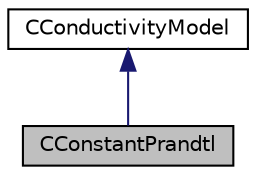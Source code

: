 digraph "CConstantPrandtl"
{
 // LATEX_PDF_SIZE
  edge [fontname="Helvetica",fontsize="10",labelfontname="Helvetica",labelfontsize="10"];
  node [fontname="Helvetica",fontsize="10",shape=record];
  Node1 [label="CConstantPrandtl",height=0.2,width=0.4,color="black", fillcolor="grey75", style="filled", fontcolor="black",tooltip="Defines a non-constant laminar thermal conductivity using a constant Prandtl's number."];
  Node2 -> Node1 [dir="back",color="midnightblue",fontsize="10",style="solid",fontname="Helvetica"];
  Node2 [label="CConductivityModel",height=0.2,width=0.4,color="black", fillcolor="white", style="filled",URL="$classCConductivityModel.html",tooltip="Interface class for defining the thermal conductivity model."];
}

